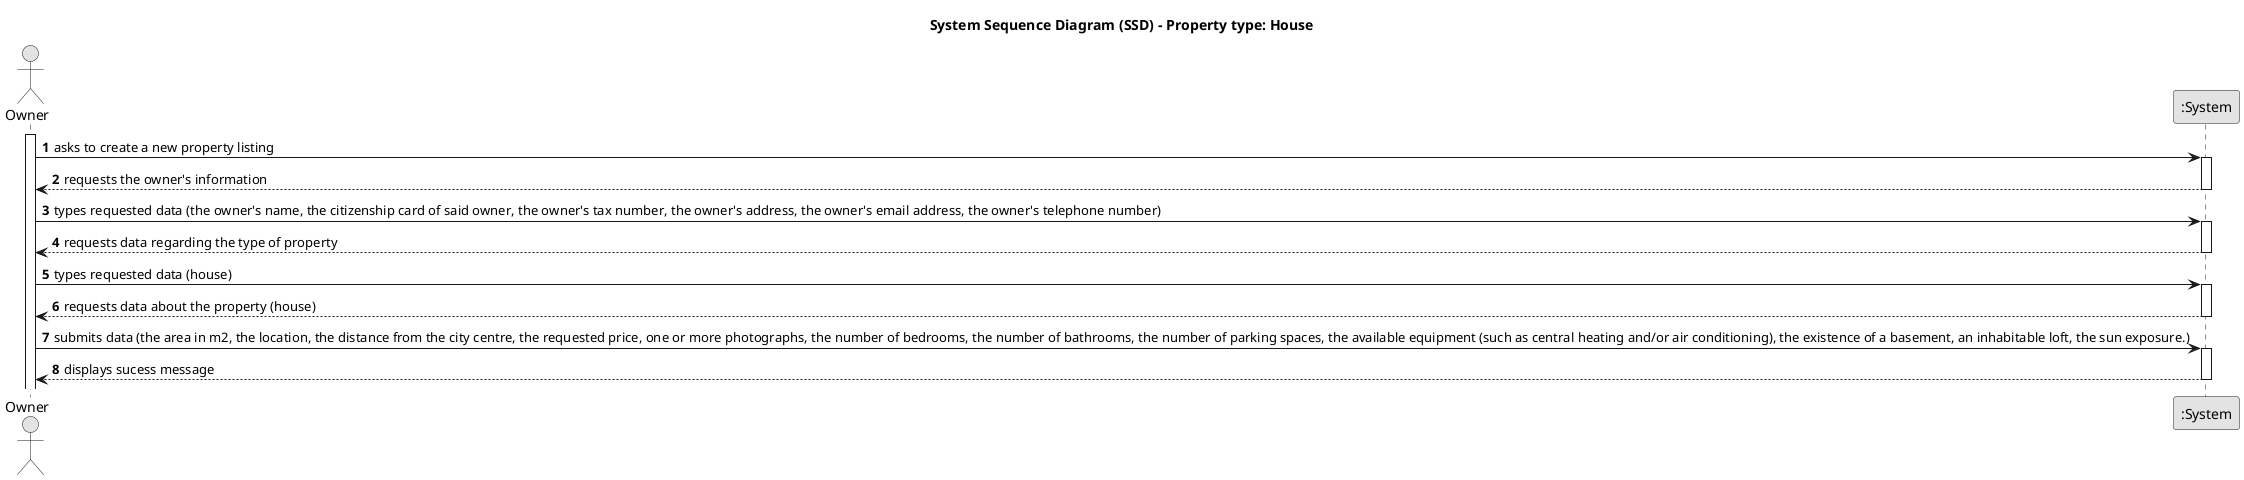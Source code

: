 @startuml
skinparam monochrome true
skinparam packageStyle rectangle
skinparam shadowing false

title System Sequence Diagram (SSD) - Property type: House

autonumber

actor "Owner" as User
participant ":System" as System

activate User

    User -> System : asks to create a new property listing
    activate System

        System --> User : requests the owner's information
    deactivate System

    User -> System : types requested data (the owner's name, the citizenship card of said owner, the owner's tax number, the owner's address, the owner's email address, the owner's telephone number)
    activate System

        System --> User : requests data regarding the type of property
    deactivate System

    User -> System : types requested data (house)
    activate System

        System --> User : requests data about the property (house)
    deactivate System

    User -> System : submits data (the area in m2, the location, the distance from the city centre, the requested price, one or more photographs, the number of bedrooms, the number of bathrooms, the number of parking spaces, the available equipment (such as central heating and/or air conditioning), the existence of a basement, an inhabitable loft, the sun exposure.)
    activate System

        System --> User : displays sucess message
    deactivate System

@enduml